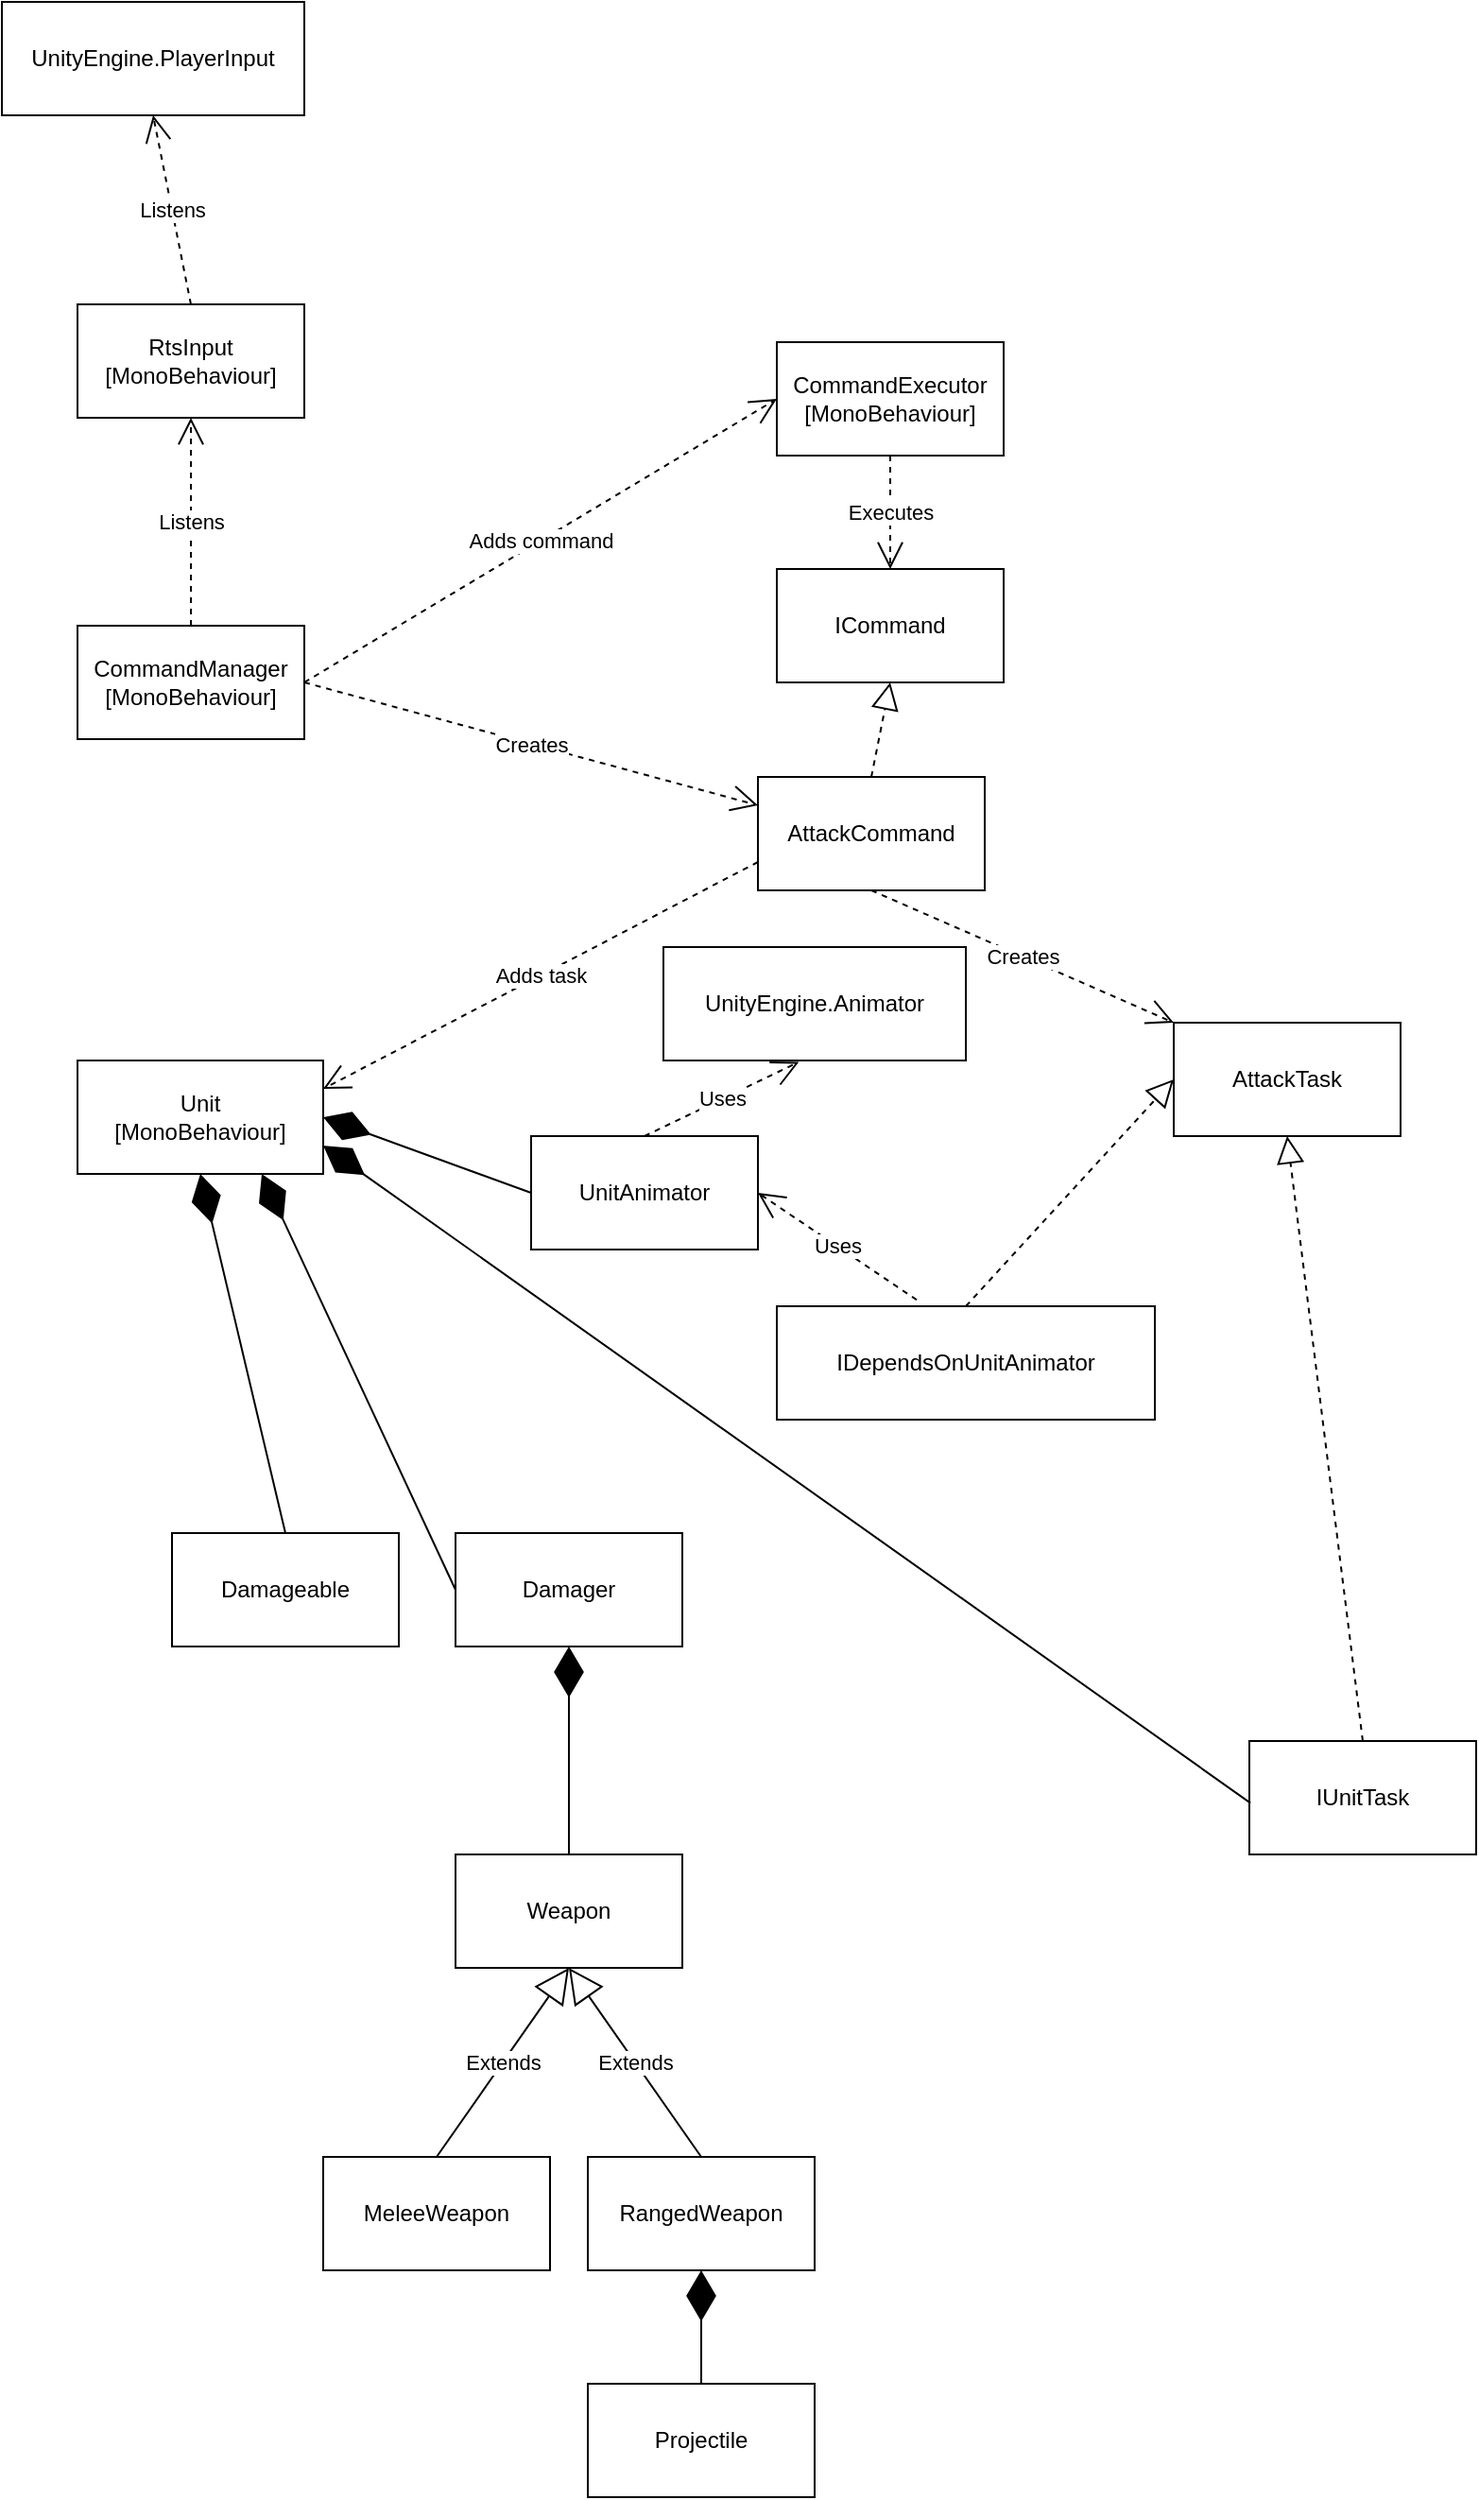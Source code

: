 <mxfile version="14.3.0" type="device"><diagram id="y4loSEmqK0Lu1-JeYM9z" name="Page-1"><mxGraphModel dx="2062" dy="1066" grid="1" gridSize="10" guides="1" tooltips="1" connect="1" arrows="1" fold="1" page="1" pageScale="1" pageWidth="850" pageHeight="1100" math="0" shadow="0"><root><mxCell id="0"/><mxCell id="1" parent="0"/><mxCell id="PN268hJyc7OOcN-78Nys-11" value="" style="endArrow=diamondThin;endFill=1;endSize=24;html=1;entryX=0.5;entryY=1;entryDx=0;entryDy=0;exitX=0.5;exitY=0;exitDx=0;exitDy=0;" parent="1" source="PN268hJyc7OOcN-78Nys-12" target="PN268hJyc7OOcN-78Nys-13" edge="1"><mxGeometry width="160" relative="1" as="geometry"><mxPoint x="589" y="890" as="sourcePoint"/><mxPoint x="589.04" y="712.006" as="targetPoint"/></mxGeometry></mxCell><mxCell id="PN268hJyc7OOcN-78Nys-12" value="Damageable" style="rounded=0;whiteSpace=wrap;html=1;" parent="1" vertex="1"><mxGeometry x="530" y="910" width="120" height="60" as="geometry"/></mxCell><mxCell id="PN268hJyc7OOcN-78Nys-13" value="Unit&lt;br&gt;[MonoBehaviour]" style="rounded=0;whiteSpace=wrap;html=1;" parent="1" vertex="1"><mxGeometry x="480" y="660" width="130" height="60" as="geometry"/></mxCell><mxCell id="PN268hJyc7OOcN-78Nys-14" value="Damager" style="rounded=0;whiteSpace=wrap;html=1;" parent="1" vertex="1"><mxGeometry x="680" y="910" width="120" height="60" as="geometry"/></mxCell><mxCell id="PN268hJyc7OOcN-78Nys-15" value="MeleeWeapon" style="rounded=0;whiteSpace=wrap;html=1;" parent="1" vertex="1"><mxGeometry x="610" y="1240" width="120" height="60" as="geometry"/></mxCell><mxCell id="PN268hJyc7OOcN-78Nys-16" value="RangedWeapon" style="rounded=0;whiteSpace=wrap;html=1;" parent="1" vertex="1"><mxGeometry x="750" y="1240" width="120" height="60" as="geometry"/></mxCell><mxCell id="PN268hJyc7OOcN-78Nys-17" value="Projectile" style="rounded=0;whiteSpace=wrap;html=1;" parent="1" vertex="1"><mxGeometry x="750" y="1360" width="120" height="60" as="geometry"/></mxCell><mxCell id="PN268hJyc7OOcN-78Nys-18" value="Weapon" style="rounded=0;whiteSpace=wrap;html=1;" parent="1" vertex="1"><mxGeometry x="680" y="1080" width="120" height="60" as="geometry"/></mxCell><mxCell id="PN268hJyc7OOcN-78Nys-19" value="" style="endArrow=diamondThin;endFill=1;endSize=24;html=1;entryX=0.5;entryY=1;entryDx=0;entryDy=0;exitX=0.5;exitY=0;exitDx=0;exitDy=0;" parent="1" source="PN268hJyc7OOcN-78Nys-18" target="PN268hJyc7OOcN-78Nys-14" edge="1"><mxGeometry width="160" relative="1" as="geometry"><mxPoint x="560" y="1230" as="sourcePoint"/><mxPoint x="720" y="1230" as="targetPoint"/></mxGeometry></mxCell><mxCell id="PN268hJyc7OOcN-78Nys-21" value="Extends" style="endArrow=block;endSize=16;endFill=0;html=1;entryX=0.5;entryY=1;entryDx=0;entryDy=0;exitX=0.5;exitY=0;exitDx=0;exitDy=0;" parent="1" source="PN268hJyc7OOcN-78Nys-15" target="PN268hJyc7OOcN-78Nys-18" edge="1"><mxGeometry width="160" relative="1" as="geometry"><mxPoint x="560" y="1230" as="sourcePoint"/><mxPoint x="720" y="1230" as="targetPoint"/></mxGeometry></mxCell><mxCell id="PN268hJyc7OOcN-78Nys-22" value="Extends" style="endArrow=block;endSize=16;endFill=0;html=1;entryX=0.5;entryY=1;entryDx=0;entryDy=0;exitX=0.5;exitY=0;exitDx=0;exitDy=0;" parent="1" source="PN268hJyc7OOcN-78Nys-16" target="PN268hJyc7OOcN-78Nys-18" edge="1"><mxGeometry width="160" relative="1" as="geometry"><mxPoint x="560" y="1230" as="sourcePoint"/><mxPoint x="720" y="1230" as="targetPoint"/></mxGeometry></mxCell><mxCell id="PN268hJyc7OOcN-78Nys-23" value="" style="endArrow=diamondThin;endFill=1;endSize=24;html=1;entryX=0.5;entryY=1;entryDx=0;entryDy=0;exitX=0.5;exitY=0;exitDx=0;exitDy=0;" parent="1" source="PN268hJyc7OOcN-78Nys-17" target="PN268hJyc7OOcN-78Nys-16" edge="1"><mxGeometry width="160" relative="1" as="geometry"><mxPoint x="560" y="1230" as="sourcePoint"/><mxPoint x="720" y="1230" as="targetPoint"/></mxGeometry></mxCell><mxCell id="PN268hJyc7OOcN-78Nys-25" value="" style="endArrow=diamondThin;endFill=1;endSize=24;html=1;entryX=0.75;entryY=1;entryDx=0;entryDy=0;exitX=0;exitY=0.5;exitDx=0;exitDy=0;" parent="1" source="PN268hJyc7OOcN-78Nys-14" target="PN268hJyc7OOcN-78Nys-13" edge="1"><mxGeometry width="160" relative="1" as="geometry"><mxPoint x="500" y="1190" as="sourcePoint"/><mxPoint x="660" y="1190" as="targetPoint"/></mxGeometry></mxCell><mxCell id="ThtuNx_CpDPcUaoZNQBP-1" value="CommandExecutor&lt;br&gt;[MonoBehaviour]" style="rounded=0;whiteSpace=wrap;html=1;" parent="1" vertex="1"><mxGeometry x="850" y="280" width="120" height="60" as="geometry"/></mxCell><mxCell id="ThtuNx_CpDPcUaoZNQBP-2" value="CommandManager&lt;br&gt;[MonoBehaviour]&lt;span style=&quot;color: rgba(0 , 0 , 0 , 0) ; font-family: monospace ; font-size: 0px&quot;&gt;%3CmxGraphModel%3E%3Croot%3E%3CmxCell%20id%3D%220%22%2F%3E%3CmxCell%20id%3D%221%22%20parent%3D%220%22%2F%3E%3CmxCell%20id%3D%222%22%20value%3D%22CommandExecutor%22%20style%3D%22rounded%3D0%3BwhiteSpace%3Dwrap%3Bhtml%3D1%3B%22%20vertex%3D%221%22%20parent%3D%221%22%3E%3CmxGeometry%20x%3D%22880%22%20y%3D%22170%22%20width%3D%22120%22%20height%3D%2260%22%20as%3D%22geometry%22%2F%3E%3C%2FmxCell%3E%3C%2Froot%3E%3C%2FmxGraphModel%3E&lt;/span&gt;" style="rounded=0;whiteSpace=wrap;html=1;" parent="1" vertex="1"><mxGeometry x="480" y="430" width="120" height="60" as="geometry"/></mxCell><mxCell id="ThtuNx_CpDPcUaoZNQBP-3" value="ICommand&lt;span style=&quot;color: rgba(0 , 0 , 0 , 0) ; font-family: monospace ; font-size: 0px&quot;&gt;%3CmxGraphModel%3E%3Croot%3E%3CmxCell%20id%3D%220%22%2F%3E%3CmxCell%20id%3D%221%22%20parent%3D%220%22%2F%3E%3CmxCell%20id%3D%222%22%20value%3D%22CommandExecutor%22%20style%3D%22rounded%3D0%3BwhiteSpace%3Dwrap%3Bhtml%3D1%3B%22%20vertex%3D%221%22%20parent%3D%221%22%3E%3CmxGeometry%20x%3D%22880%22%20y%3D%22170%22%20width%3D%22120%22%20height%3D%2260%22%20as%3D%22geometry%22%2F%3E%3C%2FmxCell%3E%3C%2Froot%3E%3C%2FmxGraphModel%3E&lt;/span&gt;" style="rounded=0;whiteSpace=wrap;html=1;" parent="1" vertex="1"><mxGeometry x="850" y="400" width="120" height="60" as="geometry"/></mxCell><mxCell id="ThtuNx_CpDPcUaoZNQBP-4" value="AttackCommand" style="rounded=0;whiteSpace=wrap;html=1;" parent="1" vertex="1"><mxGeometry x="840" y="510" width="120" height="60" as="geometry"/></mxCell><mxCell id="ThtuNx_CpDPcUaoZNQBP-9" value="" style="endArrow=block;dashed=1;endFill=0;endSize=12;html=1;strokeColor=#000000;entryX=0.5;entryY=1;entryDx=0;entryDy=0;exitX=0.5;exitY=0;exitDx=0;exitDy=0;" parent="1" source="ThtuNx_CpDPcUaoZNQBP-4" target="ThtuNx_CpDPcUaoZNQBP-3" edge="1"><mxGeometry width="160" relative="1" as="geometry"><mxPoint x="730" y="230" as="sourcePoint"/><mxPoint x="890" y="230" as="targetPoint"/></mxGeometry></mxCell><mxCell id="ThtuNx_CpDPcUaoZNQBP-11" value="Executes" style="endArrow=open;endSize=12;dashed=1;html=1;strokeColor=#000000;entryX=0.5;entryY=0;entryDx=0;entryDy=0;exitX=0.5;exitY=1;exitDx=0;exitDy=0;" parent="1" source="ThtuNx_CpDPcUaoZNQBP-1" target="ThtuNx_CpDPcUaoZNQBP-3" edge="1"><mxGeometry width="160" relative="1" as="geometry"><mxPoint x="940" y="360" as="sourcePoint"/><mxPoint x="1160" y="450" as="targetPoint"/></mxGeometry></mxCell><mxCell id="ThtuNx_CpDPcUaoZNQBP-12" value="Creates" style="endArrow=open;endSize=12;dashed=1;html=1;strokeColor=#000000;exitX=1;exitY=0.5;exitDx=0;exitDy=0;entryX=0;entryY=0.25;entryDx=0;entryDy=0;" parent="1" source="ThtuNx_CpDPcUaoZNQBP-2" target="ThtuNx_CpDPcUaoZNQBP-4" edge="1"><mxGeometry width="160" relative="1" as="geometry"><mxPoint x="650" y="290" as="sourcePoint"/><mxPoint x="810" y="290" as="targetPoint"/></mxGeometry></mxCell><mxCell id="ThtuNx_CpDPcUaoZNQBP-15" value="Adds command" style="endArrow=open;endSize=12;dashed=1;html=1;strokeColor=#000000;exitX=1;exitY=0.5;exitDx=0;exitDy=0;entryX=0;entryY=0.5;entryDx=0;entryDy=0;" parent="1" source="ThtuNx_CpDPcUaoZNQBP-2" target="ThtuNx_CpDPcUaoZNQBP-1" edge="1"><mxGeometry width="160" relative="1" as="geometry"><mxPoint x="1150" y="440" as="sourcePoint"/><mxPoint x="980" y="560" as="targetPoint"/></mxGeometry></mxCell><mxCell id="ThtuNx_CpDPcUaoZNQBP-17" value="RtsInput&lt;br&gt;[MonoBehaviour]" style="rounded=0;whiteSpace=wrap;html=1;" parent="1" vertex="1"><mxGeometry x="480" y="260" width="120" height="60" as="geometry"/></mxCell><mxCell id="ThtuNx_CpDPcUaoZNQBP-18" value="Listens" style="endArrow=open;endSize=12;dashed=1;html=1;strokeColor=#000000;entryX=0.5;entryY=1;entryDx=0;entryDy=0;exitX=0.5;exitY=0;exitDx=0;exitDy=0;" parent="1" source="ThtuNx_CpDPcUaoZNQBP-2" target="ThtuNx_CpDPcUaoZNQBP-17" edge="1"><mxGeometry width="160" relative="1" as="geometry"><mxPoint x="600" y="350" as="sourcePoint"/><mxPoint x="320" y="350" as="targetPoint"/></mxGeometry></mxCell><mxCell id="ThtuNx_CpDPcUaoZNQBP-19" value="UnityEngine.PlayerInput" style="rounded=0;whiteSpace=wrap;html=1;" parent="1" vertex="1"><mxGeometry x="440" y="100" width="160" height="60" as="geometry"/></mxCell><mxCell id="ThtuNx_CpDPcUaoZNQBP-20" value="Listens" style="endArrow=open;endSize=12;dashed=1;html=1;strokeColor=#000000;entryX=0.5;entryY=1;entryDx=0;entryDy=0;exitX=0.5;exitY=0;exitDx=0;exitDy=0;" parent="1" source="ThtuNx_CpDPcUaoZNQBP-17" target="ThtuNx_CpDPcUaoZNQBP-19" edge="1"><mxGeometry width="160" relative="1" as="geometry"><mxPoint x="630" y="210" as="sourcePoint"/><mxPoint x="570" y="190" as="targetPoint"/></mxGeometry></mxCell><mxCell id="ThtuNx_CpDPcUaoZNQBP-21" value="Creates" style="endArrow=open;endSize=12;dashed=1;html=1;strokeColor=#000000;exitX=0.5;exitY=1;exitDx=0;exitDy=0;entryX=0;entryY=0;entryDx=0;entryDy=0;" parent="1" source="ThtuNx_CpDPcUaoZNQBP-4" target="ThtuNx_CpDPcUaoZNQBP-22" edge="1"><mxGeometry width="160" relative="1" as="geometry"><mxPoint x="1150" y="440" as="sourcePoint"/><mxPoint x="910" y="680" as="targetPoint"/></mxGeometry></mxCell><mxCell id="ThtuNx_CpDPcUaoZNQBP-22" value="AttackTask" style="rounded=0;whiteSpace=wrap;html=1;" parent="1" vertex="1"><mxGeometry x="1060" y="640" width="120" height="60" as="geometry"/></mxCell><mxCell id="ThtuNx_CpDPcUaoZNQBP-23" value="Adds task" style="endArrow=open;endSize=12;dashed=1;html=1;strokeColor=#000000;exitX=0;exitY=0.75;exitDx=0;exitDy=0;entryX=1;entryY=0.25;entryDx=0;entryDy=0;" parent="1" source="ThtuNx_CpDPcUaoZNQBP-4" target="PN268hJyc7OOcN-78Nys-13" edge="1"><mxGeometry width="160" relative="1" as="geometry"><mxPoint x="1150" y="440" as="sourcePoint"/><mxPoint x="980" y="320.0" as="targetPoint"/></mxGeometry></mxCell><mxCell id="ThtuNx_CpDPcUaoZNQBP-24" value="IUnitTask" style="rounded=0;whiteSpace=wrap;html=1;" parent="1" vertex="1"><mxGeometry x="1100" y="1020" width="120" height="60" as="geometry"/></mxCell><mxCell id="ThtuNx_CpDPcUaoZNQBP-26" value="" style="endArrow=block;dashed=1;endFill=0;endSize=12;html=1;strokeColor=#000000;entryX=0.5;entryY=1;entryDx=0;entryDy=0;exitX=0.5;exitY=0;exitDx=0;exitDy=0;" parent="1" source="ThtuNx_CpDPcUaoZNQBP-24" target="ThtuNx_CpDPcUaoZNQBP-22" edge="1"><mxGeometry width="160" relative="1" as="geometry"><mxPoint x="900.0" y="810.0" as="sourcePoint"/><mxPoint x="900.0" y="750.0" as="targetPoint"/></mxGeometry></mxCell><mxCell id="ThtuNx_CpDPcUaoZNQBP-29" value="" style="endArrow=diamondThin;endFill=1;endSize=24;html=1;entryX=1;entryY=0.75;entryDx=0;entryDy=0;exitX=0.005;exitY=0.547;exitDx=0;exitDy=0;exitPerimeter=0;" parent="1" source="ThtuNx_CpDPcUaoZNQBP-24" target="PN268hJyc7OOcN-78Nys-13" edge="1"><mxGeometry width="160" relative="1" as="geometry"><mxPoint x="770" y="940" as="sourcePoint"/><mxPoint x="710" y="740" as="targetPoint"/></mxGeometry></mxCell><mxCell id="ThtuNx_CpDPcUaoZNQBP-30" value="UnitAnimator" style="rounded=0;whiteSpace=wrap;html=1;" parent="1" vertex="1"><mxGeometry x="720" y="700" width="120" height="60" as="geometry"/></mxCell><mxCell id="ThtuNx_CpDPcUaoZNQBP-31" value="" style="endArrow=diamondThin;endFill=1;endSize=24;html=1;exitX=0;exitY=0.5;exitDx=0;exitDy=0;entryX=1;entryY=0.5;entryDx=0;entryDy=0;" parent="1" source="ThtuNx_CpDPcUaoZNQBP-30" target="PN268hJyc7OOcN-78Nys-13" edge="1"><mxGeometry width="160" relative="1" as="geometry"><mxPoint x="860.6" y="842.82" as="sourcePoint"/><mxPoint x="650" y="710" as="targetPoint"/></mxGeometry></mxCell><mxCell id="sb91KGuW7_PgYl6-Oyym-1" value="IDependsOnUnitAnimator" style="rounded=0;whiteSpace=wrap;html=1;" parent="1" vertex="1"><mxGeometry x="850" y="790" width="200" height="60" as="geometry"/></mxCell><mxCell id="sb91KGuW7_PgYl6-Oyym-2" value="" style="endArrow=block;dashed=1;endFill=0;endSize=12;html=1;strokeColor=#000000;exitX=0.5;exitY=0;exitDx=0;exitDy=0;entryX=0;entryY=0.5;entryDx=0;entryDy=0;" parent="1" source="sb91KGuW7_PgYl6-Oyym-1" target="ThtuNx_CpDPcUaoZNQBP-22" edge="1"><mxGeometry width="160" relative="1" as="geometry"><mxPoint x="920" y="810" as="sourcePoint"/><mxPoint x="1020" y="690" as="targetPoint"/></mxGeometry></mxCell><mxCell id="sb91KGuW7_PgYl6-Oyym-3" value="Uses" style="endArrow=open;endSize=12;dashed=1;html=1;entryX=1;entryY=0.5;entryDx=0;entryDy=0;exitX=0.37;exitY=-0.056;exitDx=0;exitDy=0;exitPerimeter=0;" parent="1" source="sb91KGuW7_PgYl6-Oyym-1" target="ThtuNx_CpDPcUaoZNQBP-30" edge="1"><mxGeometry width="160" relative="1" as="geometry"><mxPoint x="790" y="659.5" as="sourcePoint"/><mxPoint x="950" y="659.5" as="targetPoint"/></mxGeometry></mxCell><mxCell id="sb91KGuW7_PgYl6-Oyym-6" value="UnityEngine.Animator" style="rounded=0;whiteSpace=wrap;html=1;" parent="1" vertex="1"><mxGeometry x="790" y="600" width="160" height="60" as="geometry"/></mxCell><mxCell id="sb91KGuW7_PgYl6-Oyym-7" value="Uses" style="endArrow=open;endSize=12;dashed=1;html=1;strokeColor=#000000;entryX=0.448;entryY=1.013;entryDx=0;entryDy=0;exitX=0.5;exitY=0;exitDx=0;exitDy=0;entryPerimeter=0;" parent="1" source="ThtuNx_CpDPcUaoZNQBP-30" target="sb91KGuW7_PgYl6-Oyym-6" edge="1"><mxGeometry width="160" relative="1" as="geometry"><mxPoint x="550" y="440" as="sourcePoint"/><mxPoint x="550" y="330" as="targetPoint"/></mxGeometry></mxCell></root></mxGraphModel></diagram></mxfile>